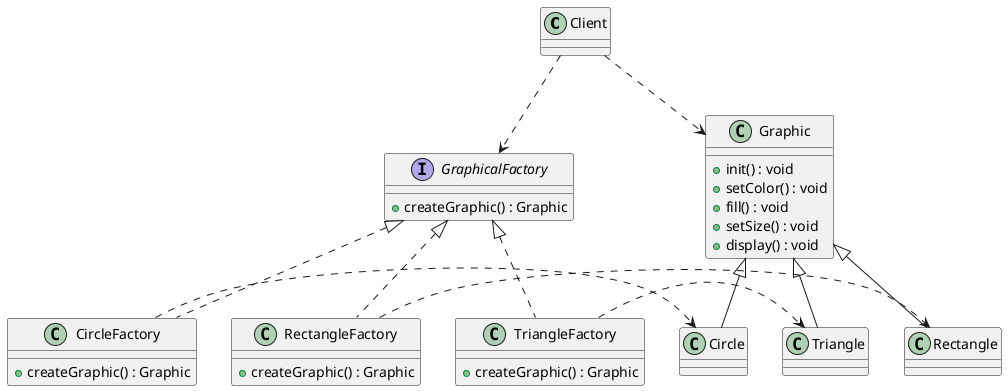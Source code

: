 @startuml
class Client

interface GraphicalFactory {
    + createGraphic() : Graphic
}

class CircleFactory {
    + createGraphic() : Graphic
}

class TriangleFactory {
    + createGraphic() : Graphic
}

class RectangleFactory {
    + createGraphic() : Graphic
}

class Graphic {
    + init() : void
    + setColor() : void
    + fill() : void
    + setSize() : void
    + display() : void
}

class Circle
class Triangle
class Rectangle

Circle -up-|> Graphic
Triangle -up-|> Graphic
Rectangle -up-|> Graphic

CircleFactory .up.|> GraphicalFactory
TriangleFactory .up.|> GraphicalFactory
RectangleFactory .up.|> GraphicalFactory

Client .down.> Graphic
Client .down.> GraphicalFactory

CircleFactory .right.> Circle
TriangleFactory .right.> Triangle
RectangleFactory .right.> Rectangle
@enduml